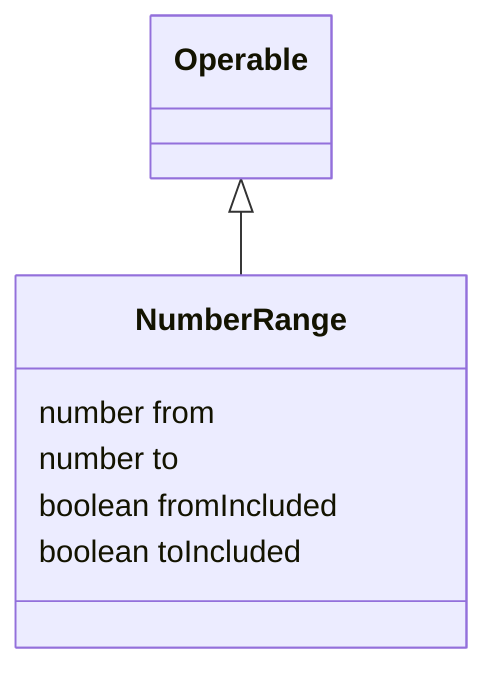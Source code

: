 classDiagram
  

Operable <|-- NumberRange
class NumberRange {

  number from
  number to
  boolean fromIncluded
  boolean toIncluded

}